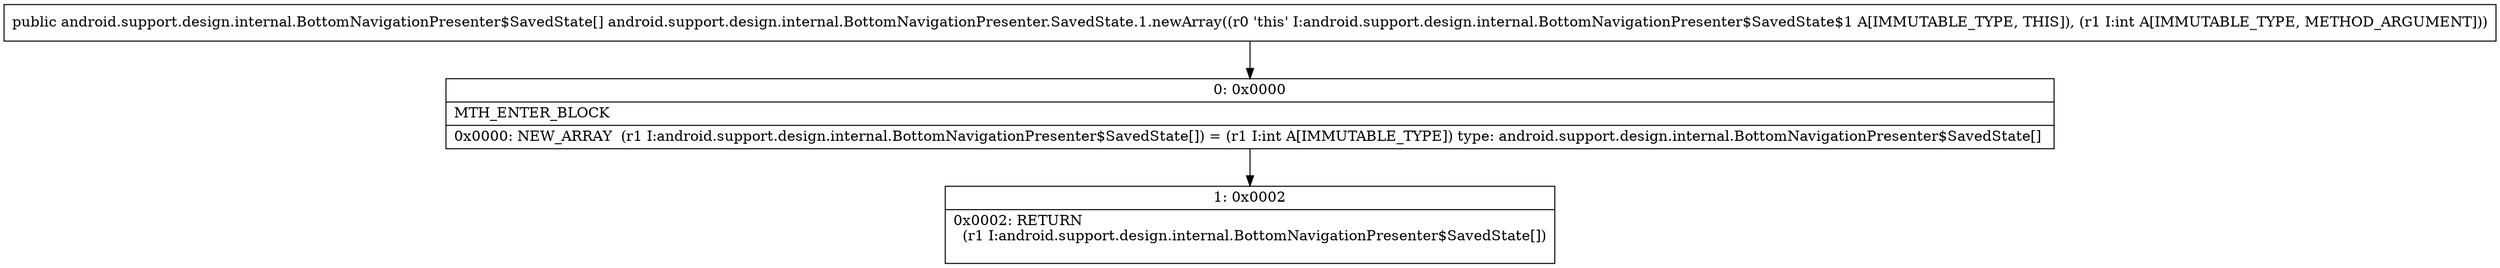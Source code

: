 digraph "CFG forandroid.support.design.internal.BottomNavigationPresenter.SavedState.1.newArray(I)[Landroid\/support\/design\/internal\/BottomNavigationPresenter$SavedState;" {
Node_0 [shape=record,label="{0\:\ 0x0000|MTH_ENTER_BLOCK\l|0x0000: NEW_ARRAY  (r1 I:android.support.design.internal.BottomNavigationPresenter$SavedState[]) = (r1 I:int A[IMMUTABLE_TYPE]) type: android.support.design.internal.BottomNavigationPresenter$SavedState[] \l}"];
Node_1 [shape=record,label="{1\:\ 0x0002|0x0002: RETURN  \l  (r1 I:android.support.design.internal.BottomNavigationPresenter$SavedState[])\l \l}"];
MethodNode[shape=record,label="{public android.support.design.internal.BottomNavigationPresenter$SavedState[] android.support.design.internal.BottomNavigationPresenter.SavedState.1.newArray((r0 'this' I:android.support.design.internal.BottomNavigationPresenter$SavedState$1 A[IMMUTABLE_TYPE, THIS]), (r1 I:int A[IMMUTABLE_TYPE, METHOD_ARGUMENT])) }"];
MethodNode -> Node_0;
Node_0 -> Node_1;
}

